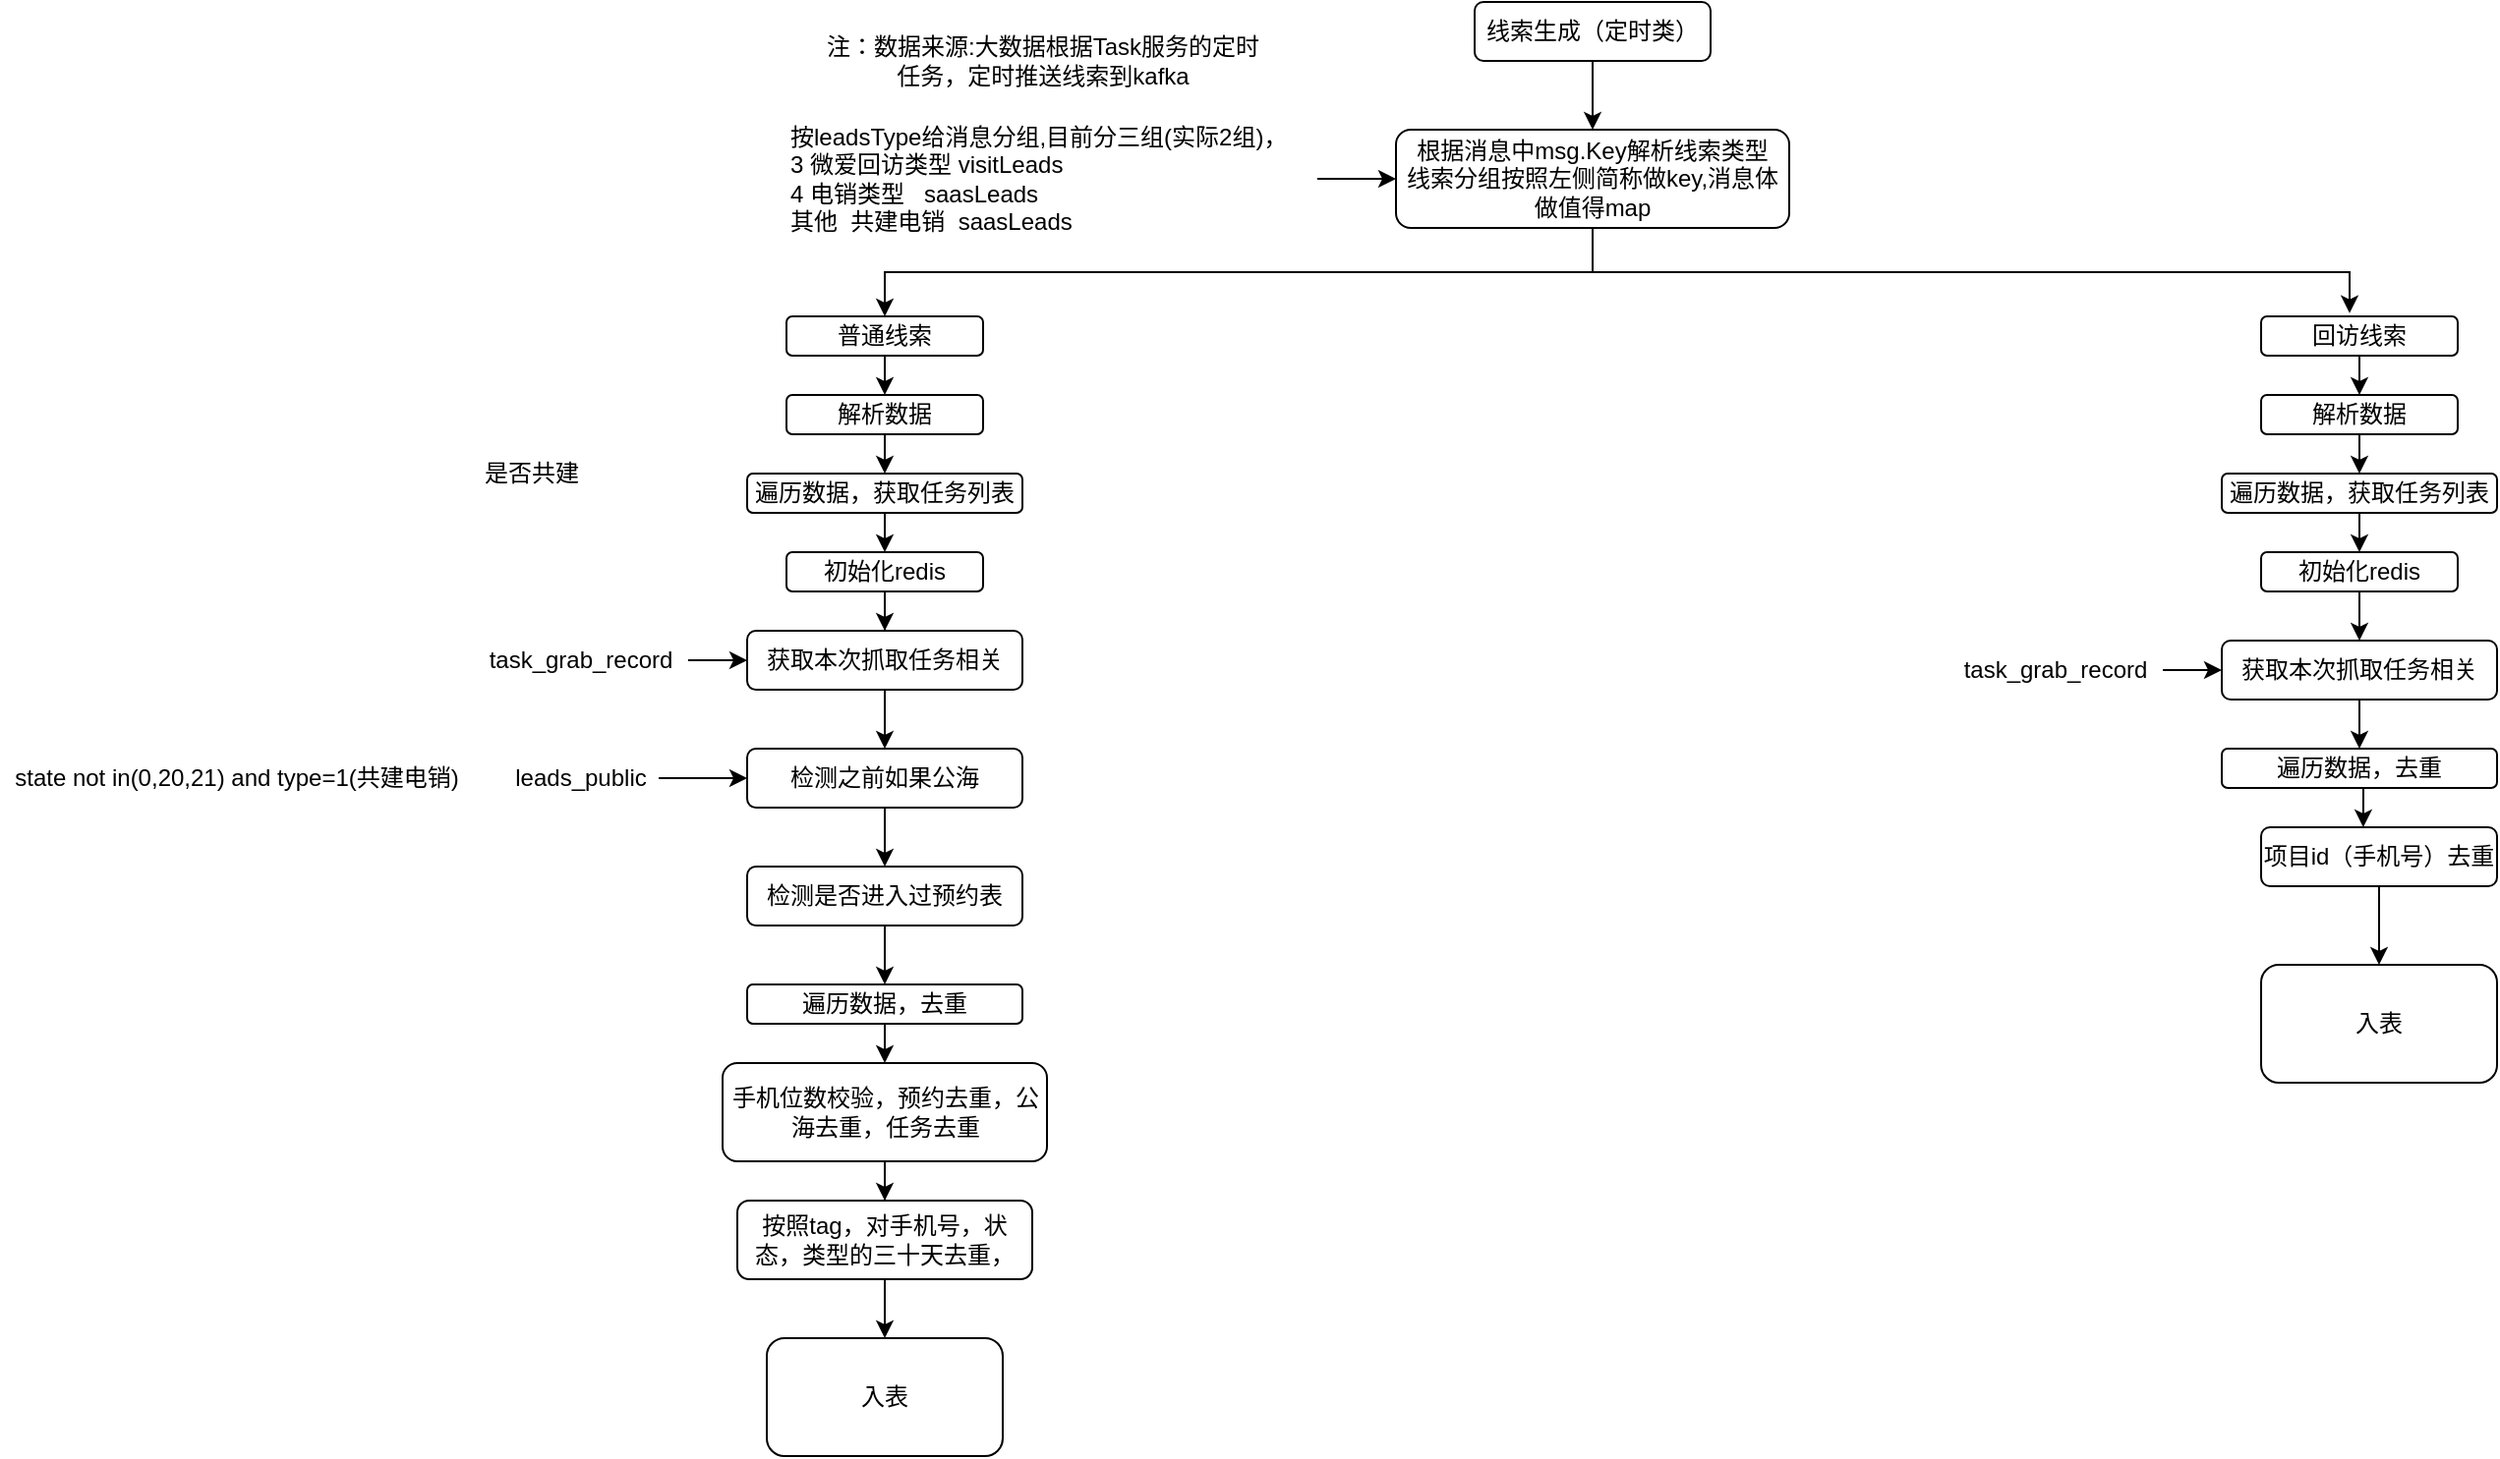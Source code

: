 <mxfile version="14.1.8" type="github">
  <diagram id="4bwhXhDqa9SOE-p7me46" name="Page-1">
    <mxGraphModel dx="946" dy="589" grid="1" gridSize="10" guides="1" tooltips="1" connect="1" arrows="1" fold="1" page="1" pageScale="1" pageWidth="1920" pageHeight="1200" math="0" shadow="0">
      <root>
        <mxCell id="0" />
        <mxCell id="1" parent="0" />
        <mxCell id="XvRdv1T-uJq3PUYcEJSS-7" style="edgeStyle=orthogonalEdgeStyle;rounded=0;orthogonalLoop=1;jettySize=auto;html=1;exitX=0.5;exitY=1;exitDx=0;exitDy=0;entryX=0.5;entryY=0;entryDx=0;entryDy=0;" edge="1" parent="1" source="XvRdv1T-uJq3PUYcEJSS-1" target="XvRdv1T-uJq3PUYcEJSS-3">
          <mxGeometry relative="1" as="geometry" />
        </mxCell>
        <mxCell id="XvRdv1T-uJq3PUYcEJSS-1" value="线索生成（定时类）" style="rounded=1;whiteSpace=wrap;html=1;" vertex="1" parent="1">
          <mxGeometry x="880" width="120" height="30" as="geometry" />
        </mxCell>
        <mxCell id="XvRdv1T-uJq3PUYcEJSS-2" value="注：数据来源:大数据根据Task服务的定时&lt;br&gt;任务，定时推送线索到kafka" style="text;html=1;align=center;verticalAlign=middle;resizable=0;points=[];autosize=1;" vertex="1" parent="1">
          <mxGeometry x="540" y="15" width="240" height="30" as="geometry" />
        </mxCell>
        <mxCell id="XvRdv1T-uJq3PUYcEJSS-11" style="edgeStyle=orthogonalEdgeStyle;rounded=0;orthogonalLoop=1;jettySize=auto;html=1;exitX=0.5;exitY=1;exitDx=0;exitDy=0;" edge="1" parent="1" source="XvRdv1T-uJq3PUYcEJSS-3" target="XvRdv1T-uJq3PUYcEJSS-9">
          <mxGeometry relative="1" as="geometry" />
        </mxCell>
        <mxCell id="XvRdv1T-uJq3PUYcEJSS-12" style="edgeStyle=orthogonalEdgeStyle;rounded=0;orthogonalLoop=1;jettySize=auto;html=1;exitX=0.5;exitY=1;exitDx=0;exitDy=0;entryX=0.45;entryY=-0.083;entryDx=0;entryDy=0;entryPerimeter=0;" edge="1" parent="1" source="XvRdv1T-uJq3PUYcEJSS-3" target="XvRdv1T-uJq3PUYcEJSS-10">
          <mxGeometry relative="1" as="geometry" />
        </mxCell>
        <mxCell id="XvRdv1T-uJq3PUYcEJSS-3" value="&lt;div&gt;根据消息中msg.Key解析线索类型&lt;/div&gt;&lt;div&gt;线索分组按照左侧简称做key,消息体做值得map&lt;/div&gt;" style="rounded=1;whiteSpace=wrap;html=1;" vertex="1" parent="1">
          <mxGeometry x="840" y="65" width="200" height="50" as="geometry" />
        </mxCell>
        <mxCell id="XvRdv1T-uJq3PUYcEJSS-8" style="edgeStyle=orthogonalEdgeStyle;rounded=0;orthogonalLoop=1;jettySize=auto;html=1;" edge="1" parent="1" source="XvRdv1T-uJq3PUYcEJSS-4" target="XvRdv1T-uJq3PUYcEJSS-3">
          <mxGeometry relative="1" as="geometry" />
        </mxCell>
        <mxCell id="XvRdv1T-uJq3PUYcEJSS-4" value="&lt;div&gt;按leadsType给消息分组,目前分三组(实际2组)，&lt;/div&gt;&lt;div&gt;3&amp;nbsp;微爱回访类型&amp;nbsp;visitLeads &amp;nbsp;&lt;/div&gt;&lt;div&gt;4 电销类型&amp;nbsp; &amp;nbsp;saasLeads&lt;/div&gt;&lt;div&gt;其他&amp;nbsp; 共建电销&amp;nbsp; saasLeads&amp;nbsp;&lt;/div&gt;" style="text;html=1;align=left;verticalAlign=middle;resizable=0;points=[];autosize=1;" vertex="1" parent="1">
          <mxGeometry x="530" y="60" width="270" height="60" as="geometry" />
        </mxCell>
        <mxCell id="XvRdv1T-uJq3PUYcEJSS-14" style="edgeStyle=orthogonalEdgeStyle;rounded=0;orthogonalLoop=1;jettySize=auto;html=1;exitX=0.5;exitY=1;exitDx=0;exitDy=0;entryX=0.5;entryY=0;entryDx=0;entryDy=0;" edge="1" parent="1" source="XvRdv1T-uJq3PUYcEJSS-9" target="XvRdv1T-uJq3PUYcEJSS-13">
          <mxGeometry relative="1" as="geometry" />
        </mxCell>
        <mxCell id="XvRdv1T-uJq3PUYcEJSS-9" value="普通线索" style="rounded=1;whiteSpace=wrap;html=1;" vertex="1" parent="1">
          <mxGeometry x="530" y="160" width="100" height="20" as="geometry" />
        </mxCell>
        <mxCell id="XvRdv1T-uJq3PUYcEJSS-42" style="edgeStyle=orthogonalEdgeStyle;rounded=0;orthogonalLoop=1;jettySize=auto;html=1;exitX=0.5;exitY=1;exitDx=0;exitDy=0;entryX=0.5;entryY=0;entryDx=0;entryDy=0;" edge="1" parent="1" source="XvRdv1T-uJq3PUYcEJSS-10" target="XvRdv1T-uJq3PUYcEJSS-41">
          <mxGeometry relative="1" as="geometry" />
        </mxCell>
        <mxCell id="XvRdv1T-uJq3PUYcEJSS-10" value="回访线索" style="rounded=1;whiteSpace=wrap;html=1;" vertex="1" parent="1">
          <mxGeometry x="1280" y="160" width="100" height="20" as="geometry" />
        </mxCell>
        <mxCell id="XvRdv1T-uJq3PUYcEJSS-22" style="edgeStyle=orthogonalEdgeStyle;rounded=0;orthogonalLoop=1;jettySize=auto;html=1;exitX=0.5;exitY=1;exitDx=0;exitDy=0;entryX=0.5;entryY=0;entryDx=0;entryDy=0;" edge="1" parent="1" source="XvRdv1T-uJq3PUYcEJSS-13" target="XvRdv1T-uJq3PUYcEJSS-21">
          <mxGeometry relative="1" as="geometry" />
        </mxCell>
        <mxCell id="XvRdv1T-uJq3PUYcEJSS-13" value="解析数据" style="rounded=1;whiteSpace=wrap;html=1;" vertex="1" parent="1">
          <mxGeometry x="530" y="200" width="100" height="20" as="geometry" />
        </mxCell>
        <mxCell id="XvRdv1T-uJq3PUYcEJSS-18" style="edgeStyle=orthogonalEdgeStyle;rounded=0;orthogonalLoop=1;jettySize=auto;html=1;exitX=0.5;exitY=1;exitDx=0;exitDy=0;" edge="1" parent="1" source="XvRdv1T-uJq3PUYcEJSS-15" target="XvRdv1T-uJq3PUYcEJSS-17">
          <mxGeometry relative="1" as="geometry" />
        </mxCell>
        <mxCell id="XvRdv1T-uJq3PUYcEJSS-15" value="初始化redis" style="rounded=1;whiteSpace=wrap;html=1;" vertex="1" parent="1">
          <mxGeometry x="530" y="280" width="100" height="20" as="geometry" />
        </mxCell>
        <mxCell id="XvRdv1T-uJq3PUYcEJSS-26" style="edgeStyle=orthogonalEdgeStyle;rounded=0;orthogonalLoop=1;jettySize=auto;html=1;exitX=0.5;exitY=1;exitDx=0;exitDy=0;entryX=0.5;entryY=0;entryDx=0;entryDy=0;" edge="1" parent="1" source="XvRdv1T-uJq3PUYcEJSS-17" target="XvRdv1T-uJq3PUYcEJSS-25">
          <mxGeometry relative="1" as="geometry" />
        </mxCell>
        <mxCell id="XvRdv1T-uJq3PUYcEJSS-17" value="获取本次抓取任务相关" style="rounded=1;whiteSpace=wrap;html=1;" vertex="1" parent="1">
          <mxGeometry x="510" y="320" width="140" height="30" as="geometry" />
        </mxCell>
        <mxCell id="XvRdv1T-uJq3PUYcEJSS-20" style="edgeStyle=orthogonalEdgeStyle;rounded=0;orthogonalLoop=1;jettySize=auto;html=1;entryX=0;entryY=0.5;entryDx=0;entryDy=0;" edge="1" parent="1" source="XvRdv1T-uJq3PUYcEJSS-19" target="XvRdv1T-uJq3PUYcEJSS-17">
          <mxGeometry relative="1" as="geometry" />
        </mxCell>
        <mxCell id="XvRdv1T-uJq3PUYcEJSS-19" value="task_grab_record" style="text;html=1;align=center;verticalAlign=middle;resizable=0;points=[];autosize=1;" vertex="1" parent="1">
          <mxGeometry x="370" y="325" width="110" height="20" as="geometry" />
        </mxCell>
        <mxCell id="XvRdv1T-uJq3PUYcEJSS-23" style="edgeStyle=orthogonalEdgeStyle;rounded=0;orthogonalLoop=1;jettySize=auto;html=1;exitX=0.5;exitY=1;exitDx=0;exitDy=0;entryX=0.5;entryY=0;entryDx=0;entryDy=0;" edge="1" parent="1" source="XvRdv1T-uJq3PUYcEJSS-21" target="XvRdv1T-uJq3PUYcEJSS-15">
          <mxGeometry relative="1" as="geometry" />
        </mxCell>
        <mxCell id="XvRdv1T-uJq3PUYcEJSS-21" value="遍历数据，获取任务列表" style="rounded=1;whiteSpace=wrap;html=1;" vertex="1" parent="1">
          <mxGeometry x="510" y="240" width="140" height="20" as="geometry" />
        </mxCell>
        <mxCell id="XvRdv1T-uJq3PUYcEJSS-24" value="是否共建" style="text;html=1;align=center;verticalAlign=middle;resizable=0;points=[];autosize=1;" vertex="1" parent="1">
          <mxGeometry x="370" y="230" width="60" height="20" as="geometry" />
        </mxCell>
        <mxCell id="XvRdv1T-uJq3PUYcEJSS-35" style="edgeStyle=orthogonalEdgeStyle;rounded=0;orthogonalLoop=1;jettySize=auto;html=1;exitX=0.5;exitY=1;exitDx=0;exitDy=0;entryX=0.5;entryY=0;entryDx=0;entryDy=0;" edge="1" parent="1" source="XvRdv1T-uJq3PUYcEJSS-25" target="XvRdv1T-uJq3PUYcEJSS-34">
          <mxGeometry relative="1" as="geometry" />
        </mxCell>
        <mxCell id="XvRdv1T-uJq3PUYcEJSS-25" value="检测之前如果公海" style="rounded=1;whiteSpace=wrap;html=1;" vertex="1" parent="1">
          <mxGeometry x="510" y="380" width="140" height="30" as="geometry" />
        </mxCell>
        <mxCell id="XvRdv1T-uJq3PUYcEJSS-28" style="edgeStyle=orthogonalEdgeStyle;rounded=0;orthogonalLoop=1;jettySize=auto;html=1;entryX=0;entryY=0.5;entryDx=0;entryDy=0;" edge="1" parent="1" source="XvRdv1T-uJq3PUYcEJSS-27" target="XvRdv1T-uJq3PUYcEJSS-25">
          <mxGeometry relative="1" as="geometry" />
        </mxCell>
        <mxCell id="XvRdv1T-uJq3PUYcEJSS-27" value="leads_public" style="text;html=1;align=center;verticalAlign=middle;resizable=0;points=[];autosize=1;" vertex="1" parent="1">
          <mxGeometry x="385" y="385" width="80" height="20" as="geometry" />
        </mxCell>
        <mxCell id="XvRdv1T-uJq3PUYcEJSS-29" value="state not in(0,20,21) and type=1(共建电销)" style="text;html=1;align=center;verticalAlign=middle;resizable=0;points=[];autosize=1;" vertex="1" parent="1">
          <mxGeometry x="130" y="385" width="240" height="20" as="geometry" />
        </mxCell>
        <mxCell id="XvRdv1T-uJq3PUYcEJSS-33" style="edgeStyle=orthogonalEdgeStyle;rounded=0;orthogonalLoop=1;jettySize=auto;html=1;exitX=0.5;exitY=1;exitDx=0;exitDy=0;entryX=0.5;entryY=0;entryDx=0;entryDy=0;" edge="1" parent="1" source="XvRdv1T-uJq3PUYcEJSS-30" target="XvRdv1T-uJq3PUYcEJSS-32">
          <mxGeometry relative="1" as="geometry" />
        </mxCell>
        <mxCell id="XvRdv1T-uJq3PUYcEJSS-30" value="遍历数据，去重" style="rounded=1;whiteSpace=wrap;html=1;" vertex="1" parent="1">
          <mxGeometry x="510" y="500" width="140" height="20" as="geometry" />
        </mxCell>
        <mxCell id="XvRdv1T-uJq3PUYcEJSS-38" style="edgeStyle=orthogonalEdgeStyle;rounded=0;orthogonalLoop=1;jettySize=auto;html=1;exitX=0.5;exitY=1;exitDx=0;exitDy=0;" edge="1" parent="1" source="XvRdv1T-uJq3PUYcEJSS-32" target="XvRdv1T-uJq3PUYcEJSS-37">
          <mxGeometry relative="1" as="geometry" />
        </mxCell>
        <mxCell id="XvRdv1T-uJq3PUYcEJSS-32" value="手机位数校验，预约去重，公海去重，任务去重" style="rounded=1;whiteSpace=wrap;html=1;" vertex="1" parent="1">
          <mxGeometry x="497.5" y="540" width="165" height="50" as="geometry" />
        </mxCell>
        <mxCell id="XvRdv1T-uJq3PUYcEJSS-36" style="edgeStyle=orthogonalEdgeStyle;rounded=0;orthogonalLoop=1;jettySize=auto;html=1;exitX=0.5;exitY=1;exitDx=0;exitDy=0;entryX=0.5;entryY=0;entryDx=0;entryDy=0;" edge="1" parent="1" source="XvRdv1T-uJq3PUYcEJSS-34" target="XvRdv1T-uJq3PUYcEJSS-30">
          <mxGeometry relative="1" as="geometry" />
        </mxCell>
        <mxCell id="XvRdv1T-uJq3PUYcEJSS-34" value="检测是否进入过预约表" style="rounded=1;whiteSpace=wrap;html=1;" vertex="1" parent="1">
          <mxGeometry x="510" y="440" width="140" height="30" as="geometry" />
        </mxCell>
        <mxCell id="XvRdv1T-uJq3PUYcEJSS-40" style="edgeStyle=orthogonalEdgeStyle;rounded=0;orthogonalLoop=1;jettySize=auto;html=1;exitX=0.5;exitY=1;exitDx=0;exitDy=0;" edge="1" parent="1" source="XvRdv1T-uJq3PUYcEJSS-37" target="XvRdv1T-uJq3PUYcEJSS-39">
          <mxGeometry relative="1" as="geometry" />
        </mxCell>
        <mxCell id="XvRdv1T-uJq3PUYcEJSS-37" value="按照tag，对手机号，状态，类型的三十天去重，" style="rounded=1;whiteSpace=wrap;html=1;" vertex="1" parent="1">
          <mxGeometry x="505" y="610" width="150" height="40" as="geometry" />
        </mxCell>
        <mxCell id="XvRdv1T-uJq3PUYcEJSS-39" value="入表" style="rounded=1;whiteSpace=wrap;html=1;" vertex="1" parent="1">
          <mxGeometry x="520" y="680" width="120" height="60" as="geometry" />
        </mxCell>
        <mxCell id="XvRdv1T-uJq3PUYcEJSS-44" style="edgeStyle=orthogonalEdgeStyle;rounded=0;orthogonalLoop=1;jettySize=auto;html=1;exitX=0.5;exitY=1;exitDx=0;exitDy=0;entryX=0.5;entryY=0;entryDx=0;entryDy=0;" edge="1" parent="1" source="XvRdv1T-uJq3PUYcEJSS-41" target="XvRdv1T-uJq3PUYcEJSS-43">
          <mxGeometry relative="1" as="geometry" />
        </mxCell>
        <mxCell id="XvRdv1T-uJq3PUYcEJSS-41" value="解析数据" style="rounded=1;whiteSpace=wrap;html=1;" vertex="1" parent="1">
          <mxGeometry x="1280" y="200" width="100" height="20" as="geometry" />
        </mxCell>
        <mxCell id="XvRdv1T-uJq3PUYcEJSS-46" style="edgeStyle=orthogonalEdgeStyle;rounded=0;orthogonalLoop=1;jettySize=auto;html=1;exitX=0.5;exitY=1;exitDx=0;exitDy=0;entryX=0.5;entryY=0;entryDx=0;entryDy=0;" edge="1" parent="1" source="XvRdv1T-uJq3PUYcEJSS-43" target="XvRdv1T-uJq3PUYcEJSS-45">
          <mxGeometry relative="1" as="geometry" />
        </mxCell>
        <mxCell id="XvRdv1T-uJq3PUYcEJSS-43" value="遍历数据，获取任务列表" style="rounded=1;whiteSpace=wrap;html=1;" vertex="1" parent="1">
          <mxGeometry x="1260" y="240" width="140" height="20" as="geometry" />
        </mxCell>
        <mxCell id="XvRdv1T-uJq3PUYcEJSS-50" style="edgeStyle=orthogonalEdgeStyle;rounded=0;orthogonalLoop=1;jettySize=auto;html=1;exitX=0.5;exitY=1;exitDx=0;exitDy=0;entryX=0.5;entryY=0;entryDx=0;entryDy=0;" edge="1" parent="1" source="XvRdv1T-uJq3PUYcEJSS-45" target="XvRdv1T-uJq3PUYcEJSS-47">
          <mxGeometry relative="1" as="geometry" />
        </mxCell>
        <mxCell id="XvRdv1T-uJq3PUYcEJSS-45" value="初始化redis" style="rounded=1;whiteSpace=wrap;html=1;" vertex="1" parent="1">
          <mxGeometry x="1280" y="280" width="100" height="20" as="geometry" />
        </mxCell>
        <mxCell id="XvRdv1T-uJq3PUYcEJSS-52" style="edgeStyle=orthogonalEdgeStyle;rounded=0;orthogonalLoop=1;jettySize=auto;html=1;exitX=0.5;exitY=1;exitDx=0;exitDy=0;entryX=0.5;entryY=0;entryDx=0;entryDy=0;" edge="1" parent="1" source="XvRdv1T-uJq3PUYcEJSS-47" target="XvRdv1T-uJq3PUYcEJSS-51">
          <mxGeometry relative="1" as="geometry" />
        </mxCell>
        <mxCell id="XvRdv1T-uJq3PUYcEJSS-47" value="获取本次抓取任务相关" style="rounded=1;whiteSpace=wrap;html=1;" vertex="1" parent="1">
          <mxGeometry x="1260" y="325" width="140" height="30" as="geometry" />
        </mxCell>
        <mxCell id="XvRdv1T-uJq3PUYcEJSS-48" style="edgeStyle=orthogonalEdgeStyle;rounded=0;orthogonalLoop=1;jettySize=auto;html=1;entryX=0;entryY=0.5;entryDx=0;entryDy=0;" edge="1" parent="1" source="XvRdv1T-uJq3PUYcEJSS-49" target="XvRdv1T-uJq3PUYcEJSS-47">
          <mxGeometry relative="1" as="geometry" />
        </mxCell>
        <mxCell id="XvRdv1T-uJq3PUYcEJSS-49" value="task_grab_record" style="text;html=1;align=center;verticalAlign=middle;resizable=0;points=[];autosize=1;" vertex="1" parent="1">
          <mxGeometry x="1120" y="330" width="110" height="20" as="geometry" />
        </mxCell>
        <mxCell id="XvRdv1T-uJq3PUYcEJSS-54" style="edgeStyle=orthogonalEdgeStyle;rounded=0;orthogonalLoop=1;jettySize=auto;html=1;exitX=0.5;exitY=1;exitDx=0;exitDy=0;entryX=0.433;entryY=0;entryDx=0;entryDy=0;entryPerimeter=0;" edge="1" parent="1" source="XvRdv1T-uJq3PUYcEJSS-51" target="XvRdv1T-uJq3PUYcEJSS-53">
          <mxGeometry relative="1" as="geometry" />
        </mxCell>
        <mxCell id="XvRdv1T-uJq3PUYcEJSS-51" value="遍历数据，去重" style="rounded=1;whiteSpace=wrap;html=1;" vertex="1" parent="1">
          <mxGeometry x="1260" y="380" width="140" height="20" as="geometry" />
        </mxCell>
        <mxCell id="XvRdv1T-uJq3PUYcEJSS-56" style="edgeStyle=orthogonalEdgeStyle;rounded=0;orthogonalLoop=1;jettySize=auto;html=1;exitX=0.5;exitY=1;exitDx=0;exitDy=0;entryX=0.5;entryY=0;entryDx=0;entryDy=0;" edge="1" parent="1" source="XvRdv1T-uJq3PUYcEJSS-53" target="XvRdv1T-uJq3PUYcEJSS-55">
          <mxGeometry relative="1" as="geometry" />
        </mxCell>
        <mxCell id="XvRdv1T-uJq3PUYcEJSS-53" value="项目id（手机号）去重" style="rounded=1;whiteSpace=wrap;html=1;" vertex="1" parent="1">
          <mxGeometry x="1280" y="420" width="120" height="30" as="geometry" />
        </mxCell>
        <mxCell id="XvRdv1T-uJq3PUYcEJSS-55" value="入表" style="rounded=1;whiteSpace=wrap;html=1;" vertex="1" parent="1">
          <mxGeometry x="1280" y="490" width="120" height="60" as="geometry" />
        </mxCell>
      </root>
    </mxGraphModel>
  </diagram>
</mxfile>
